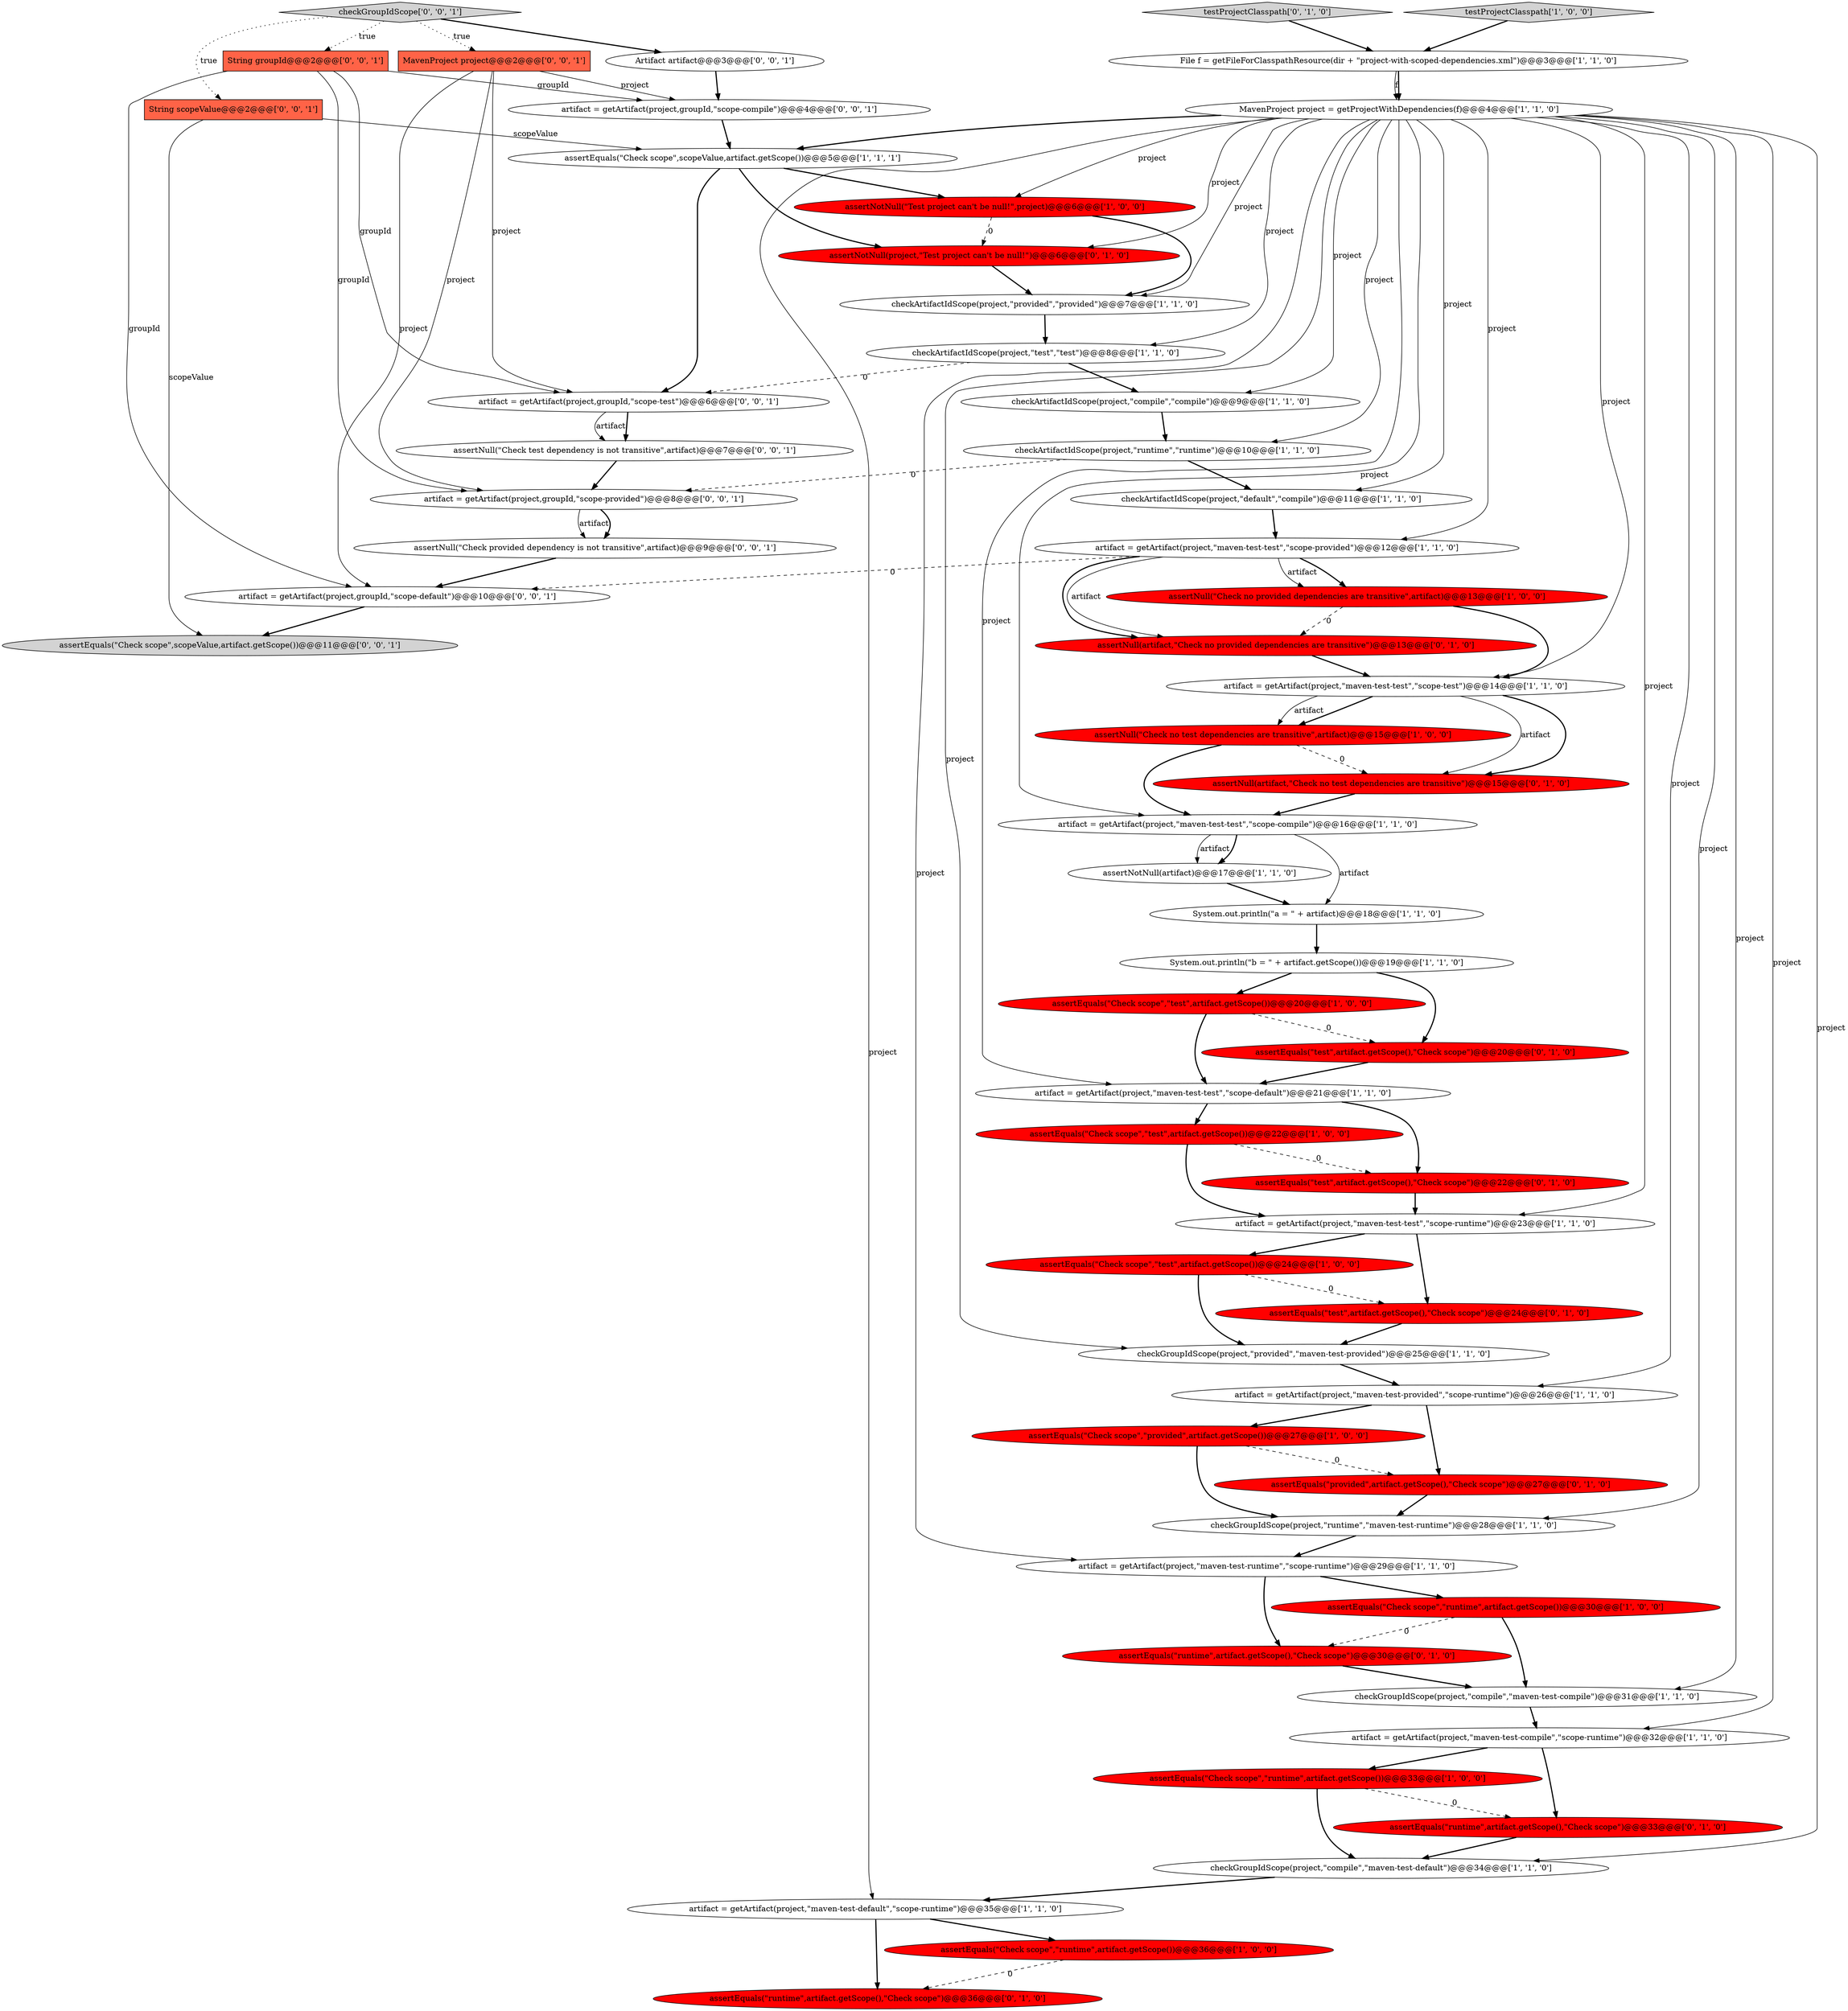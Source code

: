 digraph {
34 [style = filled, label = "assertEquals(\"Check scope\",\"test\",artifact.getScope())@@@20@@@['1', '0', '0']", fillcolor = red, shape = ellipse image = "AAA1AAABBB1BBB"];
23 [style = filled, label = "assertEquals(\"Check scope\",\"test\",artifact.getScope())@@@22@@@['1', '0', '0']", fillcolor = red, shape = ellipse image = "AAA1AAABBB1BBB"];
36 [style = filled, label = "assertNull(artifact,\"Check no provided dependencies are transitive\")@@@13@@@['0', '1', '0']", fillcolor = red, shape = ellipse image = "AAA1AAABBB2BBB"];
11 [style = filled, label = "checkGroupIdScope(project,\"provided\",\"maven-test-provided\")@@@25@@@['1', '1', '0']", fillcolor = white, shape = ellipse image = "AAA0AAABBB1BBB"];
28 [style = filled, label = "artifact = getArtifact(project,\"maven-test-runtime\",\"scope-runtime\")@@@29@@@['1', '1', '0']", fillcolor = white, shape = ellipse image = "AAA0AAABBB1BBB"];
46 [style = filled, label = "Artifact artifact@@@3@@@['0', '0', '1']", fillcolor = white, shape = ellipse image = "AAA0AAABBB3BBB"];
43 [style = filled, label = "assertEquals(\"runtime\",artifact.getScope(),\"Check scope\")@@@36@@@['0', '1', '0']", fillcolor = red, shape = ellipse image = "AAA1AAABBB2BBB"];
9 [style = filled, label = "checkArtifactIdScope(project,\"compile\",\"compile\")@@@9@@@['1', '1', '0']", fillcolor = white, shape = ellipse image = "AAA0AAABBB1BBB"];
2 [style = filled, label = "checkArtifactIdScope(project,\"runtime\",\"runtime\")@@@10@@@['1', '1', '0']", fillcolor = white, shape = ellipse image = "AAA0AAABBB1BBB"];
15 [style = filled, label = "assertNotNull(artifact)@@@17@@@['1', '1', '0']", fillcolor = white, shape = ellipse image = "AAA0AAABBB1BBB"];
25 [style = filled, label = "assertEquals(\"Check scope\",scopeValue,artifact.getScope())@@@5@@@['1', '1', '1']", fillcolor = white, shape = ellipse image = "AAA0AAABBB1BBB"];
48 [style = filled, label = "assertEquals(\"Check scope\",scopeValue,artifact.getScope())@@@11@@@['0', '0', '1']", fillcolor = lightgray, shape = ellipse image = "AAA0AAABBB3BBB"];
51 [style = filled, label = "assertNull(\"Check provided dependency is not transitive\",artifact)@@@9@@@['0', '0', '1']", fillcolor = white, shape = ellipse image = "AAA0AAABBB3BBB"];
53 [style = filled, label = "artifact = getArtifact(project,groupId,\"scope-provided\")@@@8@@@['0', '0', '1']", fillcolor = white, shape = ellipse image = "AAA0AAABBB3BBB"];
26 [style = filled, label = "artifact = getArtifact(project,\"maven-test-test\",\"scope-test\")@@@14@@@['1', '1', '0']", fillcolor = white, shape = ellipse image = "AAA0AAABBB1BBB"];
47 [style = filled, label = "assertNull(\"Check test dependency is not transitive\",artifact)@@@7@@@['0', '0', '1']", fillcolor = white, shape = ellipse image = "AAA0AAABBB3BBB"];
41 [style = filled, label = "testProjectClasspath['0', '1', '0']", fillcolor = lightgray, shape = diamond image = "AAA0AAABBB2BBB"];
27 [style = filled, label = "assertEquals(\"Check scope\",\"provided\",artifact.getScope())@@@27@@@['1', '0', '0']", fillcolor = red, shape = ellipse image = "AAA1AAABBB1BBB"];
4 [style = filled, label = "MavenProject project = getProjectWithDependencies(f)@@@4@@@['1', '1', '0']", fillcolor = white, shape = ellipse image = "AAA0AAABBB1BBB"];
20 [style = filled, label = "checkArtifactIdScope(project,\"provided\",\"provided\")@@@7@@@['1', '1', '0']", fillcolor = white, shape = ellipse image = "AAA0AAABBB1BBB"];
32 [style = filled, label = "artifact = getArtifact(project,\"maven-test-test\",\"scope-compile\")@@@16@@@['1', '1', '0']", fillcolor = white, shape = ellipse image = "AAA0AAABBB1BBB"];
54 [style = filled, label = "String groupId@@@2@@@['0', '0', '1']", fillcolor = tomato, shape = box image = "AAA0AAABBB3BBB"];
38 [style = filled, label = "assertEquals(\"test\",artifact.getScope(),\"Check scope\")@@@24@@@['0', '1', '0']", fillcolor = red, shape = ellipse image = "AAA1AAABBB2BBB"];
19 [style = filled, label = "artifact = getArtifact(project,\"maven-test-test\",\"scope-runtime\")@@@23@@@['1', '1', '0']", fillcolor = white, shape = ellipse image = "AAA0AAABBB1BBB"];
35 [style = filled, label = "assertNull(artifact,\"Check no test dependencies are transitive\")@@@15@@@['0', '1', '0']", fillcolor = red, shape = ellipse image = "AAA1AAABBB2BBB"];
13 [style = filled, label = "checkGroupIdScope(project,\"compile\",\"maven-test-default\")@@@34@@@['1', '1', '0']", fillcolor = white, shape = ellipse image = "AAA0AAABBB1BBB"];
24 [style = filled, label = "System.out.println(\"a = \" + artifact)@@@18@@@['1', '1', '0']", fillcolor = white, shape = ellipse image = "AAA0AAABBB1BBB"];
1 [style = filled, label = "assertEquals(\"Check scope\",\"test\",artifact.getScope())@@@24@@@['1', '0', '0']", fillcolor = red, shape = ellipse image = "AAA1AAABBB1BBB"];
52 [style = filled, label = "checkGroupIdScope['0', '0', '1']", fillcolor = lightgray, shape = diamond image = "AAA0AAABBB3BBB"];
5 [style = filled, label = "File f = getFileForClasspathResource(dir + \"project-with-scoped-dependencies.xml\")@@@3@@@['1', '1', '0']", fillcolor = white, shape = ellipse image = "AAA0AAABBB1BBB"];
12 [style = filled, label = "checkArtifactIdScope(project,\"default\",\"compile\")@@@11@@@['1', '1', '0']", fillcolor = white, shape = ellipse image = "AAA0AAABBB1BBB"];
31 [style = filled, label = "assertNull(\"Check no provided dependencies are transitive\",artifact)@@@13@@@['1', '0', '0']", fillcolor = red, shape = ellipse image = "AAA1AAABBB1BBB"];
42 [style = filled, label = "assertNotNull(project,\"Test project can't be null!\")@@@6@@@['0', '1', '0']", fillcolor = red, shape = ellipse image = "AAA1AAABBB2BBB"];
29 [style = filled, label = "checkGroupIdScope(project,\"compile\",\"maven-test-compile\")@@@31@@@['1', '1', '0']", fillcolor = white, shape = ellipse image = "AAA0AAABBB1BBB"];
10 [style = filled, label = "artifact = getArtifact(project,\"maven-test-test\",\"scope-provided\")@@@12@@@['1', '1', '0']", fillcolor = white, shape = ellipse image = "AAA0AAABBB1BBB"];
56 [style = filled, label = "artifact = getArtifact(project,groupId,\"scope-default\")@@@10@@@['0', '0', '1']", fillcolor = white, shape = ellipse image = "AAA0AAABBB3BBB"];
33 [style = filled, label = "artifact = getArtifact(project,\"maven-test-default\",\"scope-runtime\")@@@35@@@['1', '1', '0']", fillcolor = white, shape = ellipse image = "AAA0AAABBB1BBB"];
0 [style = filled, label = "assertEquals(\"Check scope\",\"runtime\",artifact.getScope())@@@33@@@['1', '0', '0']", fillcolor = red, shape = ellipse image = "AAA1AAABBB1BBB"];
45 [style = filled, label = "assertEquals(\"runtime\",artifact.getScope(),\"Check scope\")@@@33@@@['0', '1', '0']", fillcolor = red, shape = ellipse image = "AAA1AAABBB2BBB"];
55 [style = filled, label = "MavenProject project@@@2@@@['0', '0', '1']", fillcolor = tomato, shape = box image = "AAA0AAABBB3BBB"];
6 [style = filled, label = "assertNull(\"Check no test dependencies are transitive\",artifact)@@@15@@@['1', '0', '0']", fillcolor = red, shape = ellipse image = "AAA1AAABBB1BBB"];
17 [style = filled, label = "artifact = getArtifact(project,\"maven-test-provided\",\"scope-runtime\")@@@26@@@['1', '1', '0']", fillcolor = white, shape = ellipse image = "AAA0AAABBB1BBB"];
18 [style = filled, label = "assertEquals(\"Check scope\",\"runtime\",artifact.getScope())@@@36@@@['1', '0', '0']", fillcolor = red, shape = ellipse image = "AAA1AAABBB1BBB"];
39 [style = filled, label = "assertEquals(\"test\",artifact.getScope(),\"Check scope\")@@@22@@@['0', '1', '0']", fillcolor = red, shape = ellipse image = "AAA1AAABBB2BBB"];
16 [style = filled, label = "checkGroupIdScope(project,\"runtime\",\"maven-test-runtime\")@@@28@@@['1', '1', '0']", fillcolor = white, shape = ellipse image = "AAA0AAABBB1BBB"];
37 [style = filled, label = "assertEquals(\"runtime\",artifact.getScope(),\"Check scope\")@@@30@@@['0', '1', '0']", fillcolor = red, shape = ellipse image = "AAA1AAABBB2BBB"];
30 [style = filled, label = "artifact = getArtifact(project,\"maven-test-test\",\"scope-default\")@@@21@@@['1', '1', '0']", fillcolor = white, shape = ellipse image = "AAA0AAABBB1BBB"];
40 [style = filled, label = "assertEquals(\"provided\",artifact.getScope(),\"Check scope\")@@@27@@@['0', '1', '0']", fillcolor = red, shape = ellipse image = "AAA1AAABBB2BBB"];
14 [style = filled, label = "artifact = getArtifact(project,\"maven-test-compile\",\"scope-runtime\")@@@32@@@['1', '1', '0']", fillcolor = white, shape = ellipse image = "AAA0AAABBB1BBB"];
44 [style = filled, label = "assertEquals(\"test\",artifact.getScope(),\"Check scope\")@@@20@@@['0', '1', '0']", fillcolor = red, shape = ellipse image = "AAA1AAABBB2BBB"];
21 [style = filled, label = "assertEquals(\"Check scope\",\"runtime\",artifact.getScope())@@@30@@@['1', '0', '0']", fillcolor = red, shape = ellipse image = "AAA1AAABBB1BBB"];
7 [style = filled, label = "System.out.println(\"b = \" + artifact.getScope())@@@19@@@['1', '1', '0']", fillcolor = white, shape = ellipse image = "AAA0AAABBB1BBB"];
50 [style = filled, label = "String scopeValue@@@2@@@['0', '0', '1']", fillcolor = tomato, shape = box image = "AAA0AAABBB3BBB"];
8 [style = filled, label = "assertNotNull(\"Test project can't be null!\",project)@@@6@@@['1', '0', '0']", fillcolor = red, shape = ellipse image = "AAA1AAABBB1BBB"];
49 [style = filled, label = "artifact = getArtifact(project,groupId,\"scope-test\")@@@6@@@['0', '0', '1']", fillcolor = white, shape = ellipse image = "AAA0AAABBB3BBB"];
3 [style = filled, label = "testProjectClasspath['1', '0', '0']", fillcolor = lightgray, shape = diamond image = "AAA0AAABBB1BBB"];
57 [style = filled, label = "artifact = getArtifact(project,groupId,\"scope-compile\")@@@4@@@['0', '0', '1']", fillcolor = white, shape = ellipse image = "AAA0AAABBB3BBB"];
22 [style = filled, label = "checkArtifactIdScope(project,\"test\",\"test\")@@@8@@@['1', '1', '0']", fillcolor = white, shape = ellipse image = "AAA0AAABBB1BBB"];
18->43 [style = dashed, label="0"];
25->49 [style = bold, label=""];
39->19 [style = bold, label=""];
49->47 [style = solid, label="artifact"];
0->13 [style = bold, label=""];
4->25 [style = bold, label=""];
21->37 [style = dashed, label="0"];
4->20 [style = solid, label="project"];
4->32 [style = solid, label="project"];
6->35 [style = dashed, label="0"];
19->1 [style = bold, label=""];
3->5 [style = bold, label=""];
12->10 [style = bold, label=""];
28->21 [style = bold, label=""];
8->20 [style = bold, label=""];
40->16 [style = bold, label=""];
33->18 [style = bold, label=""];
4->13 [style = solid, label="project"];
4->28 [style = solid, label="project"];
23->39 [style = dashed, label="0"];
26->35 [style = bold, label=""];
29->14 [style = bold, label=""];
53->51 [style = solid, label="artifact"];
1->38 [style = dashed, label="0"];
17->27 [style = bold, label=""];
55->56 [style = solid, label="project"];
6->32 [style = bold, label=""];
47->53 [style = bold, label=""];
28->37 [style = bold, label=""];
5->4 [style = solid, label="f"];
10->31 [style = bold, label=""];
9->2 [style = bold, label=""];
55->57 [style = solid, label="project"];
38->11 [style = bold, label=""];
22->9 [style = bold, label=""];
22->49 [style = dashed, label="0"];
37->29 [style = bold, label=""];
27->16 [style = bold, label=""];
26->6 [style = bold, label=""];
57->25 [style = bold, label=""];
26->6 [style = solid, label="artifact"];
1->11 [style = bold, label=""];
4->8 [style = solid, label="project"];
8->42 [style = dashed, label="0"];
54->56 [style = solid, label="groupId"];
21->29 [style = bold, label=""];
31->36 [style = dashed, label="0"];
50->25 [style = solid, label="scopeValue"];
55->49 [style = solid, label="project"];
56->48 [style = bold, label=""];
11->17 [style = bold, label=""];
10->56 [style = dashed, label="0"];
24->7 [style = bold, label=""];
4->42 [style = solid, label="project"];
19->38 [style = bold, label=""];
4->16 [style = solid, label="project"];
27->40 [style = dashed, label="0"];
7->44 [style = bold, label=""];
44->30 [style = bold, label=""];
54->57 [style = solid, label="groupId"];
52->46 [style = bold, label=""];
52->55 [style = dotted, label="true"];
4->19 [style = solid, label="project"];
32->24 [style = solid, label="artifact"];
17->40 [style = bold, label=""];
35->32 [style = bold, label=""];
4->2 [style = solid, label="project"];
4->10 [style = solid, label="project"];
34->44 [style = dashed, label="0"];
4->22 [style = solid, label="project"];
10->31 [style = solid, label="artifact"];
52->50 [style = dotted, label="true"];
50->48 [style = solid, label="scopeValue"];
31->26 [style = bold, label=""];
4->17 [style = solid, label="project"];
10->36 [style = solid, label="artifact"];
23->19 [style = bold, label=""];
5->4 [style = bold, label=""];
33->43 [style = bold, label=""];
54->49 [style = solid, label="groupId"];
25->42 [style = bold, label=""];
4->12 [style = solid, label="project"];
52->54 [style = dotted, label="true"];
55->53 [style = solid, label="project"];
46->57 [style = bold, label=""];
0->45 [style = dashed, label="0"];
4->33 [style = solid, label="project"];
4->29 [style = solid, label="project"];
53->51 [style = bold, label=""];
4->11 [style = solid, label="project"];
30->23 [style = bold, label=""];
42->20 [style = bold, label=""];
51->56 [style = bold, label=""];
26->35 [style = solid, label="artifact"];
4->26 [style = solid, label="project"];
45->13 [style = bold, label=""];
36->26 [style = bold, label=""];
14->45 [style = bold, label=""];
34->30 [style = bold, label=""];
2->12 [style = bold, label=""];
10->36 [style = bold, label=""];
4->30 [style = solid, label="project"];
20->22 [style = bold, label=""];
49->47 [style = bold, label=""];
32->15 [style = solid, label="artifact"];
2->53 [style = dashed, label="0"];
7->34 [style = bold, label=""];
16->28 [style = bold, label=""];
14->0 [style = bold, label=""];
15->24 [style = bold, label=""];
54->53 [style = solid, label="groupId"];
32->15 [style = bold, label=""];
30->39 [style = bold, label=""];
4->9 [style = solid, label="project"];
25->8 [style = bold, label=""];
4->14 [style = solid, label="project"];
13->33 [style = bold, label=""];
41->5 [style = bold, label=""];
}
